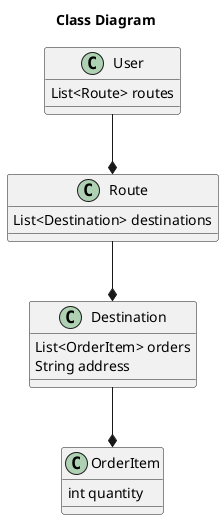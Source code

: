 @startuml
title Class Diagram
class User{
    List<Route> routes
}

class Route {
    List<Destination> destinations

}

class Destination{
    List<OrderItem> orders
    String address
}

Class OrderItem {
    int quantity
}

User --* Route 
Route --* Destination
Destination --* OrderItem

@enduml